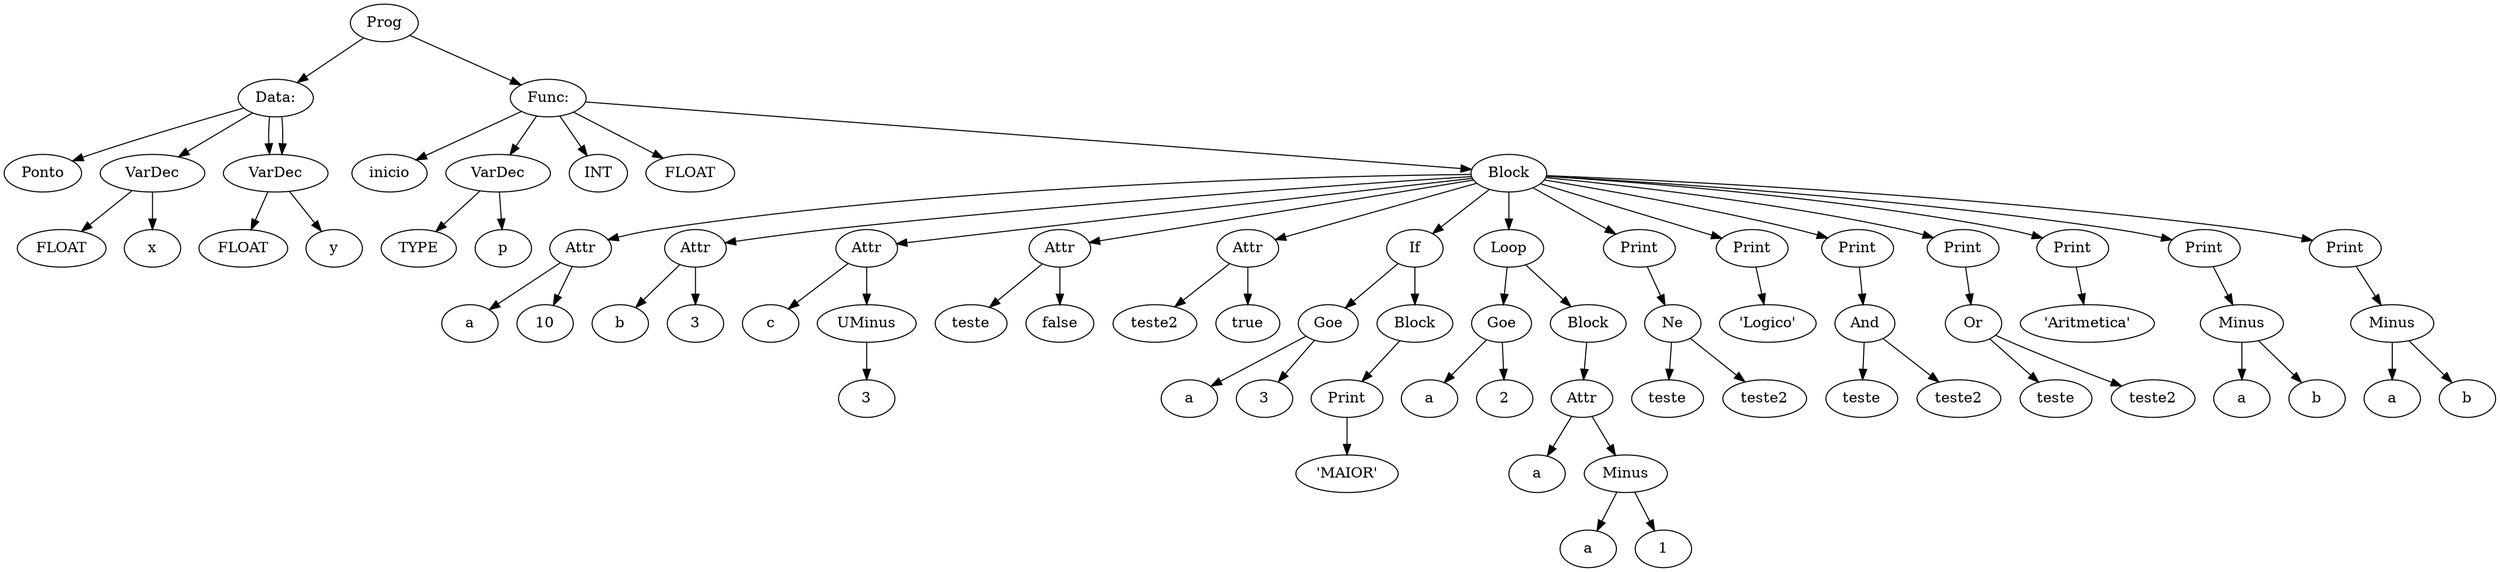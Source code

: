 digraph {
    n0 [ label = "Prog"] 
    n1 [ label = "Data:"] 
    n2 [ label = "Ponto"] 
    n3 [ label = "FLOAT"] 
    n4 [ label = " VarDec "] 
    n5 [ label = "x"] 
    n6 [ label = "FLOAT"] 
    n7 [ label = " VarDec "] 
    n8 [ label = "y"] 
    n9 [ label = "Func:"] 
    n10 [ label = "inicio"] 
    n11 [ label = "TYPE"] 
    n12 [ label = " VarDec "] 
    n13 [ label = "p"] 
    n14 [ label = "INT"] 
    n15 [ label = "FLOAT"] 
    n16 [ label = "Block"] 
    n17 [ label = "a"] 
    n18 [ label = "10"] 
    n19 [ label = "Attr"] 
    n20 [ label = "b"] 
    n21 [ label = "3"] 
    n22 [ label = "Attr"] 
    n23 [ label = "c"] 
    n24 [ label = "3"] 
    n25 [ label = "UMinus"] 
    n26 [ label = "Attr"] 
    n27 [ label = "teste"] 
    n28 [ label = "false"] 
    n29 [ label = "Attr"] 
    n30 [ label = "teste2"] 
    n31 [ label = "true"] 
    n32 [ label = "Attr"] 
    n33 [ label = "a"] 
    n34 [ label = "3"] 
    n35 [ label = "Goe"] 
    n36 [ label = "Block"] 
    n37 [ label = "\'MAIOR\'"] 
    n38 [ label = "Print"] 
    n39 [ label = "If"] 
    n40 [ label = "a"] 
    n41 [ label = "2"] 
    n42 [ label = "Goe"] 
    n43 [ label = "Block"] 
    n44 [ label = "a"] 
    n45 [ label = "a"] 
    n46 [ label = "1"] 
    n47 [ label = "Minus"] 
    n48 [ label = "Attr"] 
    n49 [ label = "Loop"] 
    n50 [ label = "teste"] 
    n51 [ label = "teste2"] 
    n52 [ label = "Ne"] 
    n53 [ label = "Print"] 
    n54 [ label = "\'Logico\'"] 
    n55 [ label = "Print"] 
    n56 [ label = "teste"] 
    n57 [ label = "teste2"] 
    n58 [ label = "And"] 
    n59 [ label = "Print"] 
    n60 [ label = "teste"] 
    n61 [ label = "teste2"] 
    n62 [ label = "Or"] 
    n63 [ label = "Print"] 
    n64 [ label = "\'Aritmetica\'"] 
    n65 [ label = "Print"] 
    n66 [ label = "a"] 
    n67 [ label = "b"] 
    n68 [ label = "Minus"] 
    n69 [ label = "Print"] 
    n70 [ label = "a"] 
    n71 [ label = "b"] 
    n72 [ label = "Minus"] 
    n73 [ label = "Print"] 
    n4 -> n3 
    n4 -> n5 
    n1 -> n4 
    n7 -> n6 
    n7 -> n8 
    n1 -> n7 
    n1 -> n2 
    n1 -> n7 
    n0 -> n1 
    n12 -> n11 
    n12 -> n13 
    n9 -> n12 
    n9 -> n14 
    n9 -> n15 
    n19 -> n17 
    n19 -> n18 
    n16 -> n19 
    n22 -> n20 
    n22 -> n21 
    n16 -> n22 
    n25 -> n24 
    n26 -> n23 
    n26 -> n25 
    n16 -> n26 
    n29 -> n27 
    n29 -> n28 
    n16 -> n29 
    n32 -> n30 
    n32 -> n31 
    n16 -> n32 
    n35 -> n33 
    n35 -> n34 
    n38 -> n37 
    n36 -> n38 
    n39 -> n35 
    n39 -> n36 
    n16 -> n39 
    n42 -> n40 
    n42 -> n41 
    n47 -> n45 
    n47 -> n46 
    n48 -> n44 
    n48 -> n47 
    n43 -> n48 
    n49 -> n42 
    n49 -> n43 
    n16 -> n49 
    n52 -> n50 
    n52 -> n51 
    n53 -> n52 
    n16 -> n53 
    n55 -> n54 
    n16 -> n55 
    n58 -> n56 
    n58 -> n57 
    n59 -> n58 
    n16 -> n59 
    n62 -> n60 
    n62 -> n61 
    n63 -> n62 
    n16 -> n63 
    n65 -> n64 
    n16 -> n65 
    n68 -> n66 
    n68 -> n67 
    n69 -> n68 
    n16 -> n69 
    n72 -> n70 
    n72 -> n71 
    n73 -> n72 
    n16 -> n73 
    n9 -> n10 
    n9 -> n16 
    n0 -> n9 
}